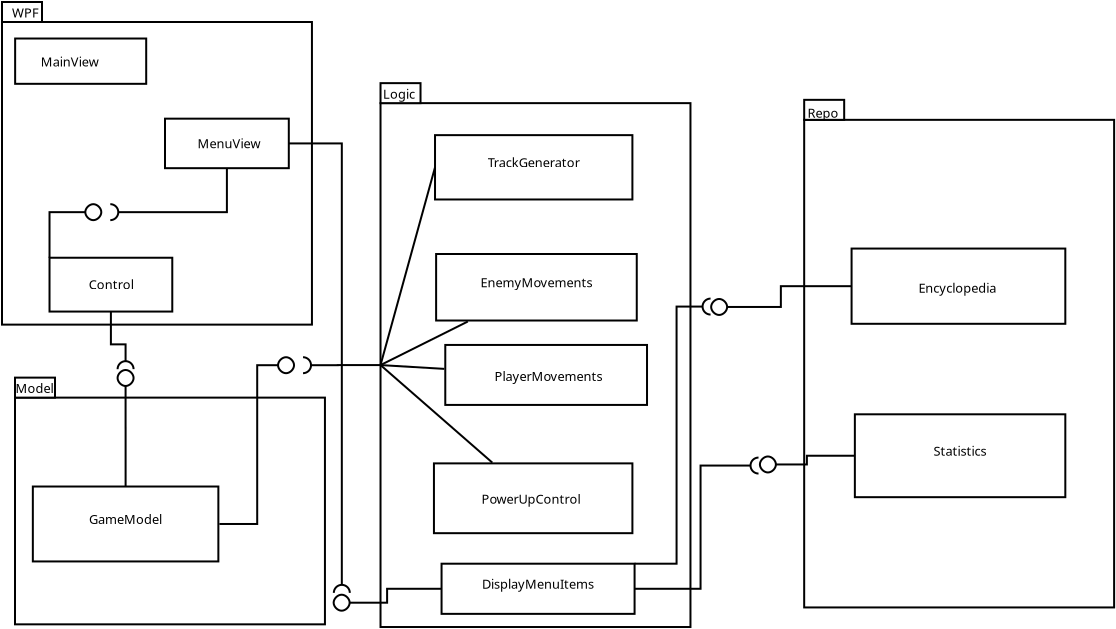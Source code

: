 <?xml version="1.0" encoding="UTF-8"?>
<dia:diagram xmlns:dia="http://www.lysator.liu.se/~alla/dia/">
  <dia:layer name="Background" visible="true" active="true">
    <dia:object type="Standard - Text" version="1" id="O0">
      <dia:attribute name="obj_pos">
        <dia:point val="19.809,3.086"/>
      </dia:attribute>
      <dia:attribute name="obj_bb">
        <dia:rectangle val="19.809,2.491;19.809,3.236"/>
      </dia:attribute>
      <dia:attribute name="text">
        <dia:composite type="text">
          <dia:attribute name="string">
            <dia:string>##</dia:string>
          </dia:attribute>
          <dia:attribute name="font">
            <dia:font family="sans" style="0" name="Helvetica"/>
          </dia:attribute>
          <dia:attribute name="height">
            <dia:real val="0.8"/>
          </dia:attribute>
          <dia:attribute name="pos">
            <dia:point val="19.809,3.086"/>
          </dia:attribute>
          <dia:attribute name="color">
            <dia:color val="#000000"/>
          </dia:attribute>
          <dia:attribute name="alignment">
            <dia:enum val="0"/>
          </dia:attribute>
        </dia:composite>
      </dia:attribute>
      <dia:attribute name="valign">
        <dia:enum val="3"/>
      </dia:attribute>
    </dia:object>
    <dia:object type="UML - LargePackage" version="0" id="O1">
      <dia:attribute name="obj_pos">
        <dia:point val="14.45,0.281"/>
      </dia:attribute>
      <dia:attribute name="obj_bb">
        <dia:rectangle val="14.4,-0.769;29.997,15.462"/>
      </dia:attribute>
      <dia:attribute name="meta">
        <dia:composite type="dict"/>
      </dia:attribute>
      <dia:attribute name="elem_corner">
        <dia:point val="14.45,0.281"/>
      </dia:attribute>
      <dia:attribute name="elem_width">
        <dia:real val="15.497"/>
      </dia:attribute>
      <dia:attribute name="elem_height">
        <dia:real val="15.131"/>
      </dia:attribute>
      <dia:attribute name="line_width">
        <dia:real val="0.1"/>
      </dia:attribute>
      <dia:attribute name="line_colour">
        <dia:color val="#000000"/>
      </dia:attribute>
      <dia:attribute name="fill_colour">
        <dia:color val="#ffffff"/>
      </dia:attribute>
      <dia:attribute name="text_colour">
        <dia:color val="#000000"/>
      </dia:attribute>
      <dia:attribute name="stereotype">
        <dia:string>##</dia:string>
      </dia:attribute>
      <dia:attribute name="name">
        <dia:string>##</dia:string>
      </dia:attribute>
    </dia:object>
    <dia:object type="UML - LargePackage" version="0" id="O2">
      <dia:attribute name="obj_pos">
        <dia:point val="54.559,5.173"/>
      </dia:attribute>
      <dia:attribute name="obj_bb">
        <dia:rectangle val="54.508,4.123;70.106,29.603"/>
      </dia:attribute>
      <dia:attribute name="meta">
        <dia:composite type="dict"/>
      </dia:attribute>
      <dia:attribute name="elem_corner">
        <dia:point val="54.559,5.173"/>
      </dia:attribute>
      <dia:attribute name="elem_width">
        <dia:real val="15.497"/>
      </dia:attribute>
      <dia:attribute name="elem_height">
        <dia:real val="24.38"/>
      </dia:attribute>
      <dia:attribute name="line_width">
        <dia:real val="0.1"/>
      </dia:attribute>
      <dia:attribute name="line_colour">
        <dia:color val="#000000"/>
      </dia:attribute>
      <dia:attribute name="fill_colour">
        <dia:color val="#ffffff"/>
      </dia:attribute>
      <dia:attribute name="text_colour">
        <dia:color val="#000000"/>
      </dia:attribute>
      <dia:attribute name="stereotype">
        <dia:string>##</dia:string>
      </dia:attribute>
      <dia:attribute name="name">
        <dia:string>##</dia:string>
      </dia:attribute>
    </dia:object>
    <dia:object type="UML - LargePackage" version="0" id="O3">
      <dia:attribute name="obj_pos">
        <dia:point val="33.376,4.338"/>
      </dia:attribute>
      <dia:attribute name="obj_bb">
        <dia:rectangle val="33.326,3.288;48.923,30.581"/>
      </dia:attribute>
      <dia:attribute name="meta">
        <dia:composite type="dict"/>
      </dia:attribute>
      <dia:attribute name="elem_corner">
        <dia:point val="33.376,4.338"/>
      </dia:attribute>
      <dia:attribute name="elem_width">
        <dia:real val="15.497"/>
      </dia:attribute>
      <dia:attribute name="elem_height">
        <dia:real val="26.194"/>
      </dia:attribute>
      <dia:attribute name="line_width">
        <dia:real val="0.1"/>
      </dia:attribute>
      <dia:attribute name="line_colour">
        <dia:color val="#000000"/>
      </dia:attribute>
      <dia:attribute name="fill_colour">
        <dia:color val="#ffffff"/>
      </dia:attribute>
      <dia:attribute name="text_colour">
        <dia:color val="#000000"/>
      </dia:attribute>
      <dia:attribute name="stereotype">
        <dia:string>##</dia:string>
      </dia:attribute>
      <dia:attribute name="name">
        <dia:string>##</dia:string>
      </dia:attribute>
    </dia:object>
    <dia:object type="UML - LargePackage" version="0" id="O4">
      <dia:attribute name="obj_pos">
        <dia:point val="15.1,19.062"/>
      </dia:attribute>
      <dia:attribute name="obj_bb">
        <dia:rectangle val="15.05,18.012;30.647,30.448"/>
      </dia:attribute>
      <dia:attribute name="meta">
        <dia:composite type="dict"/>
      </dia:attribute>
      <dia:attribute name="elem_corner">
        <dia:point val="15.1,19.062"/>
      </dia:attribute>
      <dia:attribute name="elem_width">
        <dia:real val="15.497"/>
      </dia:attribute>
      <dia:attribute name="elem_height">
        <dia:real val="11.336"/>
      </dia:attribute>
      <dia:attribute name="line_width">
        <dia:real val="0.1"/>
      </dia:attribute>
      <dia:attribute name="line_colour">
        <dia:color val="#000000"/>
      </dia:attribute>
      <dia:attribute name="fill_colour">
        <dia:color val="#ffffff"/>
      </dia:attribute>
      <dia:attribute name="text_colour">
        <dia:color val="#000000"/>
      </dia:attribute>
      <dia:attribute name="stereotype">
        <dia:string>##</dia:string>
      </dia:attribute>
      <dia:attribute name="name">
        <dia:string>##</dia:string>
      </dia:attribute>
    </dia:object>
    <dia:object type="Standard - Text" version="1" id="O5">
      <dia:attribute name="obj_pos">
        <dia:point val="14.955,0.051"/>
      </dia:attribute>
      <dia:attribute name="obj_bb">
        <dia:rectangle val="14.955,-0.544;16.34,0.201"/>
      </dia:attribute>
      <dia:attribute name="text">
        <dia:composite type="text">
          <dia:attribute name="string">
            <dia:string>#WPF#</dia:string>
          </dia:attribute>
          <dia:attribute name="font">
            <dia:font family="sans" style="0" name="Helvetica"/>
          </dia:attribute>
          <dia:attribute name="height">
            <dia:real val="0.8"/>
          </dia:attribute>
          <dia:attribute name="pos">
            <dia:point val="14.955,0.051"/>
          </dia:attribute>
          <dia:attribute name="color">
            <dia:color val="#000000"/>
          </dia:attribute>
          <dia:attribute name="alignment">
            <dia:enum val="0"/>
          </dia:attribute>
        </dia:composite>
      </dia:attribute>
      <dia:attribute name="valign">
        <dia:enum val="3"/>
      </dia:attribute>
    </dia:object>
    <dia:object type="Standard - Text" version="1" id="O6">
      <dia:attribute name="obj_pos">
        <dia:point val="33.505,4.123"/>
      </dia:attribute>
      <dia:attribute name="obj_bb">
        <dia:rectangle val="33.505,3.528;35.192,4.273"/>
      </dia:attribute>
      <dia:attribute name="text">
        <dia:composite type="text">
          <dia:attribute name="string">
            <dia:string>#Logic#</dia:string>
          </dia:attribute>
          <dia:attribute name="font">
            <dia:font family="sans" style="0" name="Helvetica"/>
          </dia:attribute>
          <dia:attribute name="height">
            <dia:real val="0.8"/>
          </dia:attribute>
          <dia:attribute name="pos">
            <dia:point val="33.505,4.123"/>
          </dia:attribute>
          <dia:attribute name="color">
            <dia:color val="#000000"/>
          </dia:attribute>
          <dia:attribute name="alignment">
            <dia:enum val="0"/>
          </dia:attribute>
        </dia:composite>
      </dia:attribute>
      <dia:attribute name="valign">
        <dia:enum val="3"/>
      </dia:attribute>
    </dia:object>
    <dia:object type="Standard - Text" version="1" id="O7">
      <dia:attribute name="obj_pos">
        <dia:point val="62.307,17.363"/>
      </dia:attribute>
      <dia:attribute name="obj_bb">
        <dia:rectangle val="62.307,16.768;62.307,17.513"/>
      </dia:attribute>
      <dia:attribute name="text">
        <dia:composite type="text">
          <dia:attribute name="string">
            <dia:string>##</dia:string>
          </dia:attribute>
          <dia:attribute name="font">
            <dia:font family="sans" style="0" name="Helvetica"/>
          </dia:attribute>
          <dia:attribute name="height">
            <dia:real val="0.8"/>
          </dia:attribute>
          <dia:attribute name="pos">
            <dia:point val="62.307,17.363"/>
          </dia:attribute>
          <dia:attribute name="color">
            <dia:color val="#000000"/>
          </dia:attribute>
          <dia:attribute name="alignment">
            <dia:enum val="0"/>
          </dia:attribute>
        </dia:composite>
      </dia:attribute>
      <dia:attribute name="valign">
        <dia:enum val="3"/>
      </dia:attribute>
      <dia:connections>
        <dia:connection handle="0" to="O2" connection="8"/>
      </dia:connections>
      <dia:childnode parent="O2"/>
    </dia:object>
    <dia:object type="Standard - Text" version="1" id="O8">
      <dia:attribute name="obj_pos">
        <dia:point val="54.719,5.068"/>
      </dia:attribute>
      <dia:attribute name="obj_bb">
        <dia:rectangle val="54.719,4.473;56.359,5.218"/>
      </dia:attribute>
      <dia:attribute name="text">
        <dia:composite type="text">
          <dia:attribute name="string">
            <dia:string>#Repo#</dia:string>
          </dia:attribute>
          <dia:attribute name="font">
            <dia:font family="sans" style="0" name="Helvetica"/>
          </dia:attribute>
          <dia:attribute name="height">
            <dia:real val="0.8"/>
          </dia:attribute>
          <dia:attribute name="pos">
            <dia:point val="54.719,5.068"/>
          </dia:attribute>
          <dia:attribute name="color">
            <dia:color val="#000000"/>
          </dia:attribute>
          <dia:attribute name="alignment">
            <dia:enum val="0"/>
          </dia:attribute>
        </dia:composite>
      </dia:attribute>
      <dia:attribute name="valign">
        <dia:enum val="3"/>
      </dia:attribute>
    </dia:object>
    <dia:object type="Standard - Text" version="1" id="O9">
      <dia:attribute name="obj_pos">
        <dia:point val="15.123,18.833"/>
      </dia:attribute>
      <dia:attribute name="obj_bb">
        <dia:rectangle val="15.123,18.238;17.048,18.983"/>
      </dia:attribute>
      <dia:attribute name="text">
        <dia:composite type="text">
          <dia:attribute name="string">
            <dia:string>#Model#</dia:string>
          </dia:attribute>
          <dia:attribute name="font">
            <dia:font family="sans" style="0" name="Helvetica"/>
          </dia:attribute>
          <dia:attribute name="height">
            <dia:real val="0.8"/>
          </dia:attribute>
          <dia:attribute name="pos">
            <dia:point val="15.123,18.833"/>
          </dia:attribute>
          <dia:attribute name="color">
            <dia:color val="#000000"/>
          </dia:attribute>
          <dia:attribute name="alignment">
            <dia:enum val="0"/>
          </dia:attribute>
        </dia:composite>
      </dia:attribute>
      <dia:attribute name="valign">
        <dia:enum val="3"/>
      </dia:attribute>
    </dia:object>
    <dia:object type="Standard - Box" version="0" id="O10">
      <dia:attribute name="obj_pos">
        <dia:point val="16.826,12.068"/>
      </dia:attribute>
      <dia:attribute name="obj_bb">
        <dia:rectangle val="16.776,12.018;23.015,14.809"/>
      </dia:attribute>
      <dia:attribute name="elem_corner">
        <dia:point val="16.826,12.068"/>
      </dia:attribute>
      <dia:attribute name="elem_width">
        <dia:real val="6.138"/>
      </dia:attribute>
      <dia:attribute name="elem_height">
        <dia:real val="2.691"/>
      </dia:attribute>
      <dia:attribute name="show_background">
        <dia:boolean val="true"/>
      </dia:attribute>
      <dia:childnode parent="O1"/>
    </dia:object>
    <dia:object type="Standard - Text" version="1" id="O11">
      <dia:attribute name="obj_pos">
        <dia:point val="19.906,13.643"/>
      </dia:attribute>
      <dia:attribute name="obj_bb">
        <dia:rectangle val="18.742,13.048;21.07,13.793"/>
      </dia:attribute>
      <dia:attribute name="text">
        <dia:composite type="text">
          <dia:attribute name="string">
            <dia:string>#Control#</dia:string>
          </dia:attribute>
          <dia:attribute name="font">
            <dia:font family="sans" style="0" name="Helvetica"/>
          </dia:attribute>
          <dia:attribute name="height">
            <dia:real val="0.8"/>
          </dia:attribute>
          <dia:attribute name="pos">
            <dia:point val="19.906,13.643"/>
          </dia:attribute>
          <dia:attribute name="color">
            <dia:color val="#000000"/>
          </dia:attribute>
          <dia:attribute name="alignment">
            <dia:enum val="1"/>
          </dia:attribute>
        </dia:composite>
      </dia:attribute>
      <dia:attribute name="valign">
        <dia:enum val="3"/>
      </dia:attribute>
      <dia:childnode parent="O1"/>
    </dia:object>
    <dia:object type="Standard - Box" version="0" id="O12">
      <dia:attribute name="obj_pos">
        <dia:point val="15.992,23.507"/>
      </dia:attribute>
      <dia:attribute name="obj_bb">
        <dia:rectangle val="15.942,23.457;25.318,27.303"/>
      </dia:attribute>
      <dia:attribute name="elem_corner">
        <dia:point val="15.992,23.507"/>
      </dia:attribute>
      <dia:attribute name="elem_width">
        <dia:real val="9.276"/>
      </dia:attribute>
      <dia:attribute name="elem_height">
        <dia:real val="3.746"/>
      </dia:attribute>
      <dia:attribute name="show_background">
        <dia:boolean val="true"/>
      </dia:attribute>
      <dia:childnode parent="O4"/>
    </dia:object>
    <dia:object type="Standard - Text" version="1" id="O13">
      <dia:attribute name="obj_pos">
        <dia:point val="20.63,25.38"/>
      </dia:attribute>
      <dia:attribute name="obj_bb">
        <dia:rectangle val="18.715,24.785;22.545,25.53"/>
      </dia:attribute>
      <dia:attribute name="text">
        <dia:composite type="text">
          <dia:attribute name="string">
            <dia:string>#GameModel#</dia:string>
          </dia:attribute>
          <dia:attribute name="font">
            <dia:font family="sans" style="0" name="Helvetica"/>
          </dia:attribute>
          <dia:attribute name="height">
            <dia:real val="0.8"/>
          </dia:attribute>
          <dia:attribute name="pos">
            <dia:point val="20.63,25.38"/>
          </dia:attribute>
          <dia:attribute name="color">
            <dia:color val="#000000"/>
          </dia:attribute>
          <dia:attribute name="alignment">
            <dia:enum val="1"/>
          </dia:attribute>
        </dia:composite>
      </dia:attribute>
      <dia:attribute name="valign">
        <dia:enum val="3"/>
      </dia:attribute>
      <dia:connections>
        <dia:connection handle="0" to="O12" connection="8"/>
      </dia:connections>
      <dia:childnode parent="O4"/>
    </dia:object>
    <dia:object type="UML - Component Feature" version="1" id="O14">
      <dia:attribute name="obj_pos">
        <dia:point val="19.896,14.759"/>
      </dia:attribute>
      <dia:attribute name="obj_bb">
        <dia:rectangle val="18.996,6.984;21.529,18.939"/>
      </dia:attribute>
      <dia:attribute name="meta">
        <dia:composite type="dict"/>
      </dia:attribute>
      <dia:attribute name="orth_points">
        <dia:point val="19.896,14.759"/>
        <dia:point val="19.896,16.399"/>
        <dia:point val="20.629,16.399"/>
        <dia:point val="20.629,18.039"/>
      </dia:attribute>
      <dia:attribute name="orth_orient">
        <dia:enum val="1"/>
        <dia:enum val="0"/>
        <dia:enum val="1"/>
      </dia:attribute>
      <dia:attribute name="orth_autoroute">
        <dia:boolean val="true"/>
      </dia:attribute>
      <dia:attribute name="line_colour">
        <dia:color val="#000000"/>
      </dia:attribute>
      <dia:attribute name="role">
        <dia:enum val="1"/>
      </dia:attribute>
      <dia:attribute name="text">
        <dia:composite type="text">
          <dia:attribute name="string">
            <dia:string>##</dia:string>
          </dia:attribute>
          <dia:attribute name="font">
            <dia:font family="monospace" style="0" name="Courier"/>
          </dia:attribute>
          <dia:attribute name="height">
            <dia:real val="0.8"/>
          </dia:attribute>
          <dia:attribute name="pos">
            <dia:point val="20.602,7.579"/>
          </dia:attribute>
          <dia:attribute name="color">
            <dia:color val="#000000"/>
          </dia:attribute>
          <dia:attribute name="alignment">
            <dia:enum val="1"/>
          </dia:attribute>
        </dia:composite>
      </dia:attribute>
      <dia:attribute name="text_pos">
        <dia:point val="20.602,7.579"/>
      </dia:attribute>
      <dia:connections>
        <dia:connection handle="0" to="O10" connection="6"/>
      </dia:connections>
    </dia:object>
    <dia:object type="UML - Component Feature" version="1" id="O15">
      <dia:attribute name="obj_pos">
        <dia:point val="20.63,23.507"/>
      </dia:attribute>
      <dia:attribute name="obj_bb">
        <dia:rectangle val="19.729,16.73;22.81,24.407"/>
      </dia:attribute>
      <dia:attribute name="meta">
        <dia:composite type="dict"/>
      </dia:attribute>
      <dia:attribute name="orth_points">
        <dia:point val="20.63,23.507"/>
        <dia:point val="20.63,20.568"/>
        <dia:point val="20.629,20.568"/>
        <dia:point val="20.629,17.63"/>
      </dia:attribute>
      <dia:attribute name="orth_orient">
        <dia:enum val="1"/>
        <dia:enum val="0"/>
        <dia:enum val="1"/>
      </dia:attribute>
      <dia:attribute name="orth_autoroute">
        <dia:boolean val="true"/>
      </dia:attribute>
      <dia:attribute name="line_colour">
        <dia:color val="#000000"/>
      </dia:attribute>
      <dia:attribute name="role">
        <dia:enum val="0"/>
      </dia:attribute>
      <dia:attribute name="text">
        <dia:composite type="text">
          <dia:attribute name="string">
            <dia:string>##</dia:string>
          </dia:attribute>
          <dia:attribute name="font">
            <dia:font family="monospace" style="0" name="Courier"/>
          </dia:attribute>
          <dia:attribute name="height">
            <dia:real val="0.8"/>
          </dia:attribute>
          <dia:attribute name="pos">
            <dia:point val="22.81,23.718"/>
          </dia:attribute>
          <dia:attribute name="color">
            <dia:color val="#000000"/>
          </dia:attribute>
          <dia:attribute name="alignment">
            <dia:enum val="1"/>
          </dia:attribute>
        </dia:composite>
      </dia:attribute>
      <dia:attribute name="text_pos">
        <dia:point val="22.81,23.718"/>
      </dia:attribute>
      <dia:connections>
        <dia:connection handle="0" to="O12" connection="1"/>
      </dia:connections>
    </dia:object>
    <dia:object type="Standard - Box" version="0" id="O16">
      <dia:attribute name="obj_pos">
        <dia:point val="36.101,5.938"/>
      </dia:attribute>
      <dia:attribute name="obj_bb">
        <dia:rectangle val="36.051,5.888;46.02,9.205"/>
      </dia:attribute>
      <dia:attribute name="elem_corner">
        <dia:point val="36.101,5.938"/>
      </dia:attribute>
      <dia:attribute name="elem_width">
        <dia:real val="9.869"/>
      </dia:attribute>
      <dia:attribute name="elem_height">
        <dia:real val="3.217"/>
      </dia:attribute>
      <dia:attribute name="show_background">
        <dia:boolean val="true"/>
      </dia:attribute>
      <dia:childnode parent="O3"/>
    </dia:object>
    <dia:object type="Standard - Text" version="1" id="O17">
      <dia:attribute name="obj_pos">
        <dia:point val="41.035,7.547"/>
      </dia:attribute>
      <dia:attribute name="obj_bb">
        <dia:rectangle val="38.523,6.952;43.548,7.697"/>
      </dia:attribute>
      <dia:attribute name="text">
        <dia:composite type="text">
          <dia:attribute name="string">
            <dia:string>#TrackGenerator#</dia:string>
          </dia:attribute>
          <dia:attribute name="font">
            <dia:font family="sans" style="0" name="Helvetica"/>
          </dia:attribute>
          <dia:attribute name="height">
            <dia:real val="0.8"/>
          </dia:attribute>
          <dia:attribute name="pos">
            <dia:point val="41.035,7.547"/>
          </dia:attribute>
          <dia:attribute name="color">
            <dia:color val="#000000"/>
          </dia:attribute>
          <dia:attribute name="alignment">
            <dia:enum val="1"/>
          </dia:attribute>
        </dia:composite>
      </dia:attribute>
      <dia:attribute name="valign">
        <dia:enum val="3"/>
      </dia:attribute>
      <dia:connections>
        <dia:connection handle="0" to="O16" connection="8"/>
      </dia:connections>
      <dia:childnode parent="O3"/>
    </dia:object>
    <dia:object type="Standard - Box" version="0" id="O18">
      <dia:attribute name="obj_pos">
        <dia:point val="36.156,11.881"/>
      </dia:attribute>
      <dia:attribute name="obj_bb">
        <dia:rectangle val="36.105,11.831;46.238,15.257"/>
      </dia:attribute>
      <dia:attribute name="elem_corner">
        <dia:point val="36.156,11.881"/>
      </dia:attribute>
      <dia:attribute name="elem_width">
        <dia:real val="10.032"/>
      </dia:attribute>
      <dia:attribute name="elem_height">
        <dia:real val="3.326"/>
      </dia:attribute>
      <dia:attribute name="show_background">
        <dia:boolean val="true"/>
      </dia:attribute>
      <dia:childnode parent="O3"/>
    </dia:object>
    <dia:object type="Standard - Text" version="1" id="O19">
      <dia:attribute name="obj_pos">
        <dia:point val="40.408,13.571"/>
      </dia:attribute>
      <dia:attribute name="obj_bb">
        <dia:rectangle val="40.408,12.976;40.408,13.721"/>
      </dia:attribute>
      <dia:attribute name="text">
        <dia:composite type="text">
          <dia:attribute name="string">
            <dia:string>##</dia:string>
          </dia:attribute>
          <dia:attribute name="font">
            <dia:font family="sans" style="0" name="Helvetica"/>
          </dia:attribute>
          <dia:attribute name="height">
            <dia:real val="0.8"/>
          </dia:attribute>
          <dia:attribute name="pos">
            <dia:point val="40.408,13.571"/>
          </dia:attribute>
          <dia:attribute name="color">
            <dia:color val="#000000"/>
          </dia:attribute>
          <dia:attribute name="alignment">
            <dia:enum val="0"/>
          </dia:attribute>
        </dia:composite>
      </dia:attribute>
      <dia:attribute name="valign">
        <dia:enum val="3"/>
      </dia:attribute>
      <dia:childnode parent="O3"/>
    </dia:object>
    <dia:object type="Standard - Text" version="1" id="O20">
      <dia:attribute name="obj_pos">
        <dia:point val="41.172,13.544"/>
      </dia:attribute>
      <dia:attribute name="obj_bb">
        <dia:rectangle val="38.206,12.949;44.138,13.694"/>
      </dia:attribute>
      <dia:attribute name="text">
        <dia:composite type="text">
          <dia:attribute name="string">
            <dia:string>#EnemyMovements#</dia:string>
          </dia:attribute>
          <dia:attribute name="font">
            <dia:font family="sans" style="0" name="Helvetica"/>
          </dia:attribute>
          <dia:attribute name="height">
            <dia:real val="0.8"/>
          </dia:attribute>
          <dia:attribute name="pos">
            <dia:point val="41.172,13.544"/>
          </dia:attribute>
          <dia:attribute name="color">
            <dia:color val="#000000"/>
          </dia:attribute>
          <dia:attribute name="alignment">
            <dia:enum val="1"/>
          </dia:attribute>
        </dia:composite>
      </dia:attribute>
      <dia:attribute name="valign">
        <dia:enum val="3"/>
      </dia:attribute>
      <dia:connections>
        <dia:connection handle="0" to="O18" connection="8"/>
      </dia:connections>
      <dia:childnode parent="O3"/>
    </dia:object>
    <dia:object type="Standard - Box" version="0" id="O21">
      <dia:attribute name="obj_pos">
        <dia:point val="36.614,16.428"/>
      </dia:attribute>
      <dia:attribute name="obj_bb">
        <dia:rectangle val="36.564,16.378;46.751,19.477"/>
      </dia:attribute>
      <dia:attribute name="elem_corner">
        <dia:point val="36.614,16.428"/>
      </dia:attribute>
      <dia:attribute name="elem_width">
        <dia:real val="10.087"/>
      </dia:attribute>
      <dia:attribute name="elem_height">
        <dia:real val="2.999"/>
      </dia:attribute>
      <dia:attribute name="show_background">
        <dia:boolean val="true"/>
      </dia:attribute>
      <dia:childnode parent="O3"/>
    </dia:object>
    <dia:object type="Standard - Text" version="1" id="O22">
      <dia:attribute name="obj_pos">
        <dia:point val="41.769,18.228"/>
      </dia:attribute>
      <dia:attribute name="obj_bb">
        <dia:rectangle val="38.91,17.633;44.628,18.378"/>
      </dia:attribute>
      <dia:attribute name="text">
        <dia:composite type="text">
          <dia:attribute name="string">
            <dia:string>#PlayerMovements#</dia:string>
          </dia:attribute>
          <dia:attribute name="font">
            <dia:font family="sans" style="0" name="Helvetica"/>
          </dia:attribute>
          <dia:attribute name="height">
            <dia:real val="0.8"/>
          </dia:attribute>
          <dia:attribute name="pos">
            <dia:point val="41.769,18.228"/>
          </dia:attribute>
          <dia:attribute name="color">
            <dia:color val="#000000"/>
          </dia:attribute>
          <dia:attribute name="alignment">
            <dia:enum val="1"/>
          </dia:attribute>
        </dia:composite>
      </dia:attribute>
      <dia:attribute name="valign">
        <dia:enum val="3"/>
      </dia:attribute>
      <dia:childnode parent="O3"/>
    </dia:object>
    <dia:object type="Standard - Box" version="0" id="O23">
      <dia:attribute name="obj_pos">
        <dia:point val="36.047,22.35"/>
      </dia:attribute>
      <dia:attribute name="obj_bb">
        <dia:rectangle val="35.996,22.3;46.02,25.889"/>
      </dia:attribute>
      <dia:attribute name="elem_corner">
        <dia:point val="36.047,22.35"/>
      </dia:attribute>
      <dia:attribute name="elem_width">
        <dia:real val="9.923"/>
      </dia:attribute>
      <dia:attribute name="elem_height">
        <dia:real val="3.49"/>
      </dia:attribute>
      <dia:attribute name="show_background">
        <dia:boolean val="true"/>
      </dia:attribute>
      <dia:childnode parent="O3"/>
    </dia:object>
    <dia:object type="Standard - Text" version="1" id="O24">
      <dia:attribute name="obj_pos">
        <dia:point val="40.899,24.367"/>
      </dia:attribute>
      <dia:attribute name="obj_bb">
        <dia:rectangle val="38.319,23.772;43.479,24.517"/>
      </dia:attribute>
      <dia:attribute name="text">
        <dia:composite type="text">
          <dia:attribute name="string">
            <dia:string>#PowerUpControl#</dia:string>
          </dia:attribute>
          <dia:attribute name="font">
            <dia:font family="sans" style="0" name="Helvetica"/>
          </dia:attribute>
          <dia:attribute name="height">
            <dia:real val="0.8"/>
          </dia:attribute>
          <dia:attribute name="pos">
            <dia:point val="40.899,24.367"/>
          </dia:attribute>
          <dia:attribute name="color">
            <dia:color val="#000000"/>
          </dia:attribute>
          <dia:attribute name="alignment">
            <dia:enum val="1"/>
          </dia:attribute>
        </dia:composite>
      </dia:attribute>
      <dia:attribute name="valign">
        <dia:enum val="3"/>
      </dia:attribute>
      <dia:childnode parent="O3"/>
    </dia:object>
    <dia:object type="Standard - Box" version="0" id="O25">
      <dia:attribute name="obj_pos">
        <dia:point val="56.929,11.609"/>
      </dia:attribute>
      <dia:attribute name="obj_bb">
        <dia:rectangle val="56.879,11.559;67.666,15.421"/>
      </dia:attribute>
      <dia:attribute name="elem_corner">
        <dia:point val="56.929,11.609"/>
      </dia:attribute>
      <dia:attribute name="elem_width">
        <dia:real val="10.687"/>
      </dia:attribute>
      <dia:attribute name="elem_height">
        <dia:real val="3.762"/>
      </dia:attribute>
      <dia:attribute name="show_background">
        <dia:boolean val="true"/>
      </dia:attribute>
      <dia:childnode parent="O2"/>
    </dia:object>
    <dia:object type="Standard - Text" version="1" id="O26">
      <dia:attribute name="obj_pos">
        <dia:point val="62.218,13.817"/>
      </dia:attribute>
      <dia:attribute name="obj_bb">
        <dia:rectangle val="60.096,13.222;64.341,13.967"/>
      </dia:attribute>
      <dia:attribute name="text">
        <dia:composite type="text">
          <dia:attribute name="string">
            <dia:string>#Encyclopedia#</dia:string>
          </dia:attribute>
          <dia:attribute name="font">
            <dia:font family="sans" style="0" name="Helvetica"/>
          </dia:attribute>
          <dia:attribute name="height">
            <dia:real val="0.8"/>
          </dia:attribute>
          <dia:attribute name="pos">
            <dia:point val="62.218,13.817"/>
          </dia:attribute>
          <dia:attribute name="color">
            <dia:color val="#000000"/>
          </dia:attribute>
          <dia:attribute name="alignment">
            <dia:enum val="1"/>
          </dia:attribute>
        </dia:composite>
      </dia:attribute>
      <dia:attribute name="valign">
        <dia:enum val="3"/>
      </dia:attribute>
      <dia:childnode parent="O2"/>
    </dia:object>
    <dia:object type="Standard - Box" version="0" id="O27">
      <dia:attribute name="obj_pos">
        <dia:point val="57.093,19.896"/>
      </dia:attribute>
      <dia:attribute name="obj_bb">
        <dia:rectangle val="57.043,19.846;67.666,24.09"/>
      </dia:attribute>
      <dia:attribute name="elem_corner">
        <dia:point val="57.093,19.896"/>
      </dia:attribute>
      <dia:attribute name="elem_width">
        <dia:real val="10.523"/>
      </dia:attribute>
      <dia:attribute name="elem_height">
        <dia:real val="4.144"/>
      </dia:attribute>
      <dia:attribute name="show_background">
        <dia:boolean val="true"/>
      </dia:attribute>
      <dia:childnode parent="O2"/>
    </dia:object>
    <dia:object type="Standard - Text" version="1" id="O28">
      <dia:attribute name="obj_pos">
        <dia:point val="62.354,21.968"/>
      </dia:attribute>
      <dia:attribute name="obj_bb">
        <dia:rectangle val="60.893,21.373;63.816,22.118"/>
      </dia:attribute>
      <dia:attribute name="text">
        <dia:composite type="text">
          <dia:attribute name="string">
            <dia:string>#Statistics#</dia:string>
          </dia:attribute>
          <dia:attribute name="font">
            <dia:font family="sans" style="0" name="Helvetica"/>
          </dia:attribute>
          <dia:attribute name="height">
            <dia:real val="0.8"/>
          </dia:attribute>
          <dia:attribute name="pos">
            <dia:point val="62.354,21.968"/>
          </dia:attribute>
          <dia:attribute name="color">
            <dia:color val="#000000"/>
          </dia:attribute>
          <dia:attribute name="alignment">
            <dia:enum val="1"/>
          </dia:attribute>
        </dia:composite>
      </dia:attribute>
      <dia:attribute name="valign">
        <dia:enum val="3"/>
      </dia:attribute>
      <dia:connections>
        <dia:connection handle="0" to="O27" connection="8"/>
      </dia:connections>
      <dia:childnode parent="O2"/>
    </dia:object>
    <dia:object type="Standard - Box" version="0" id="O29">
      <dia:attribute name="obj_pos">
        <dia:point val="36.428,27.366"/>
      </dia:attribute>
      <dia:attribute name="obj_bb">
        <dia:rectangle val="36.378,27.316;46.129,29.924"/>
      </dia:attribute>
      <dia:attribute name="elem_corner">
        <dia:point val="36.428,27.366"/>
      </dia:attribute>
      <dia:attribute name="elem_width">
        <dia:real val="9.651"/>
      </dia:attribute>
      <dia:attribute name="elem_height">
        <dia:real val="2.508"/>
      </dia:attribute>
      <dia:attribute name="show_background">
        <dia:boolean val="true"/>
      </dia:attribute>
      <dia:childnode parent="O3"/>
    </dia:object>
    <dia:object type="Standard - Text" version="1" id="O30">
      <dia:attribute name="obj_pos">
        <dia:point val="41.254,28.62"/>
      </dia:attribute>
      <dia:attribute name="obj_bb">
        <dia:rectangle val="38.3,28.025;44.208,28.77"/>
      </dia:attribute>
      <dia:attribute name="text">
        <dia:composite type="text">
          <dia:attribute name="string">
            <dia:string>#DisplayMenuItems#</dia:string>
          </dia:attribute>
          <dia:attribute name="font">
            <dia:font family="sans" style="0" name="Helvetica"/>
          </dia:attribute>
          <dia:attribute name="height">
            <dia:real val="0.8"/>
          </dia:attribute>
          <dia:attribute name="pos">
            <dia:point val="41.254,28.62"/>
          </dia:attribute>
          <dia:attribute name="color">
            <dia:color val="#000000"/>
          </dia:attribute>
          <dia:attribute name="alignment">
            <dia:enum val="1"/>
          </dia:attribute>
        </dia:composite>
      </dia:attribute>
      <dia:attribute name="valign">
        <dia:enum val="3"/>
      </dia:attribute>
      <dia:connections>
        <dia:connection handle="0" to="O29" connection="8"/>
      </dia:connections>
      <dia:childnode parent="O3"/>
    </dia:object>
    <dia:object type="UML - Component Feature" version="1" id="O31">
      <dia:attribute name="obj_pos">
        <dia:point val="46.079,28.62"/>
      </dia:attribute>
      <dia:attribute name="obj_bb">
        <dia:rectangle val="45.179,21.559;53.577,29.52"/>
      </dia:attribute>
      <dia:attribute name="meta">
        <dia:composite type="dict"/>
      </dia:attribute>
      <dia:attribute name="orth_points">
        <dia:point val="46.079,28.62"/>
        <dia:point val="49.378,28.62"/>
        <dia:point val="49.378,22.459"/>
        <dia:point val="52.676,22.459"/>
      </dia:attribute>
      <dia:attribute name="orth_orient">
        <dia:enum val="0"/>
        <dia:enum val="1"/>
        <dia:enum val="0"/>
      </dia:attribute>
      <dia:attribute name="orth_autoroute">
        <dia:boolean val="true"/>
      </dia:attribute>
      <dia:attribute name="line_colour">
        <dia:color val="#000000"/>
      </dia:attribute>
      <dia:attribute name="role">
        <dia:enum val="1"/>
      </dia:attribute>
      <dia:attribute name="text">
        <dia:composite type="text">
          <dia:attribute name="string">
            <dia:string>##</dia:string>
          </dia:attribute>
          <dia:attribute name="font">
            <dia:font family="monospace" style="0" name="Courier"/>
          </dia:attribute>
          <dia:attribute name="height">
            <dia:real val="0.8"/>
          </dia:attribute>
          <dia:attribute name="pos">
            <dia:point val="46.134,27.62"/>
          </dia:attribute>
          <dia:attribute name="color">
            <dia:color val="#000000"/>
          </dia:attribute>
          <dia:attribute name="alignment">
            <dia:enum val="1"/>
          </dia:attribute>
        </dia:composite>
      </dia:attribute>
      <dia:attribute name="text_pos">
        <dia:point val="46.134,27.62"/>
      </dia:attribute>
      <dia:connections>
        <dia:connection handle="0" to="O29" connection="4"/>
      </dia:connections>
    </dia:object>
    <dia:object type="UML - Component Feature" version="1" id="O32">
      <dia:attribute name="obj_pos">
        <dia:point val="57.093,21.968"/>
      </dia:attribute>
      <dia:attribute name="obj_bb">
        <dia:rectangle val="51.395,20.482;57.993,23.304"/>
      </dia:attribute>
      <dia:attribute name="meta">
        <dia:composite type="dict"/>
      </dia:attribute>
      <dia:attribute name="orth_points">
        <dia:point val="57.093,21.968"/>
        <dia:point val="54.694,21.968"/>
        <dia:point val="54.694,22.404"/>
        <dia:point val="52.295,22.404"/>
      </dia:attribute>
      <dia:attribute name="orth_orient">
        <dia:enum val="0"/>
        <dia:enum val="1"/>
        <dia:enum val="0"/>
      </dia:attribute>
      <dia:attribute name="orth_autoroute">
        <dia:boolean val="true"/>
      </dia:attribute>
      <dia:attribute name="line_colour">
        <dia:color val="#000000"/>
      </dia:attribute>
      <dia:attribute name="role">
        <dia:enum val="0"/>
      </dia:attribute>
      <dia:attribute name="text">
        <dia:composite type="text">
          <dia:attribute name="string">
            <dia:string>##</dia:string>
          </dia:attribute>
          <dia:attribute name="font">
            <dia:font family="monospace" style="0" name="Courier"/>
          </dia:attribute>
          <dia:attribute name="height">
            <dia:real val="0.8"/>
          </dia:attribute>
          <dia:attribute name="pos">
            <dia:point val="57.148,21.077"/>
          </dia:attribute>
          <dia:attribute name="color">
            <dia:color val="#000000"/>
          </dia:attribute>
          <dia:attribute name="alignment">
            <dia:enum val="1"/>
          </dia:attribute>
        </dia:composite>
      </dia:attribute>
      <dia:attribute name="text_pos">
        <dia:point val="57.148,21.077"/>
      </dia:attribute>
      <dia:connections>
        <dia:connection handle="0" to="O27" connection="3"/>
      </dia:connections>
    </dia:object>
    <dia:object type="UML - Component Feature" version="1" id="O33">
      <dia:attribute name="obj_pos">
        <dia:point val="46.079,27.366"/>
      </dia:attribute>
      <dia:attribute name="obj_bb">
        <dia:rectangle val="45.179,13.61;51.178,28.266"/>
      </dia:attribute>
      <dia:attribute name="meta">
        <dia:composite type="dict"/>
      </dia:attribute>
      <dia:attribute name="orth_points">
        <dia:point val="46.079,27.366"/>
        <dia:point val="48.179,27.366"/>
        <dia:point val="48.179,14.51"/>
        <dia:point val="50.278,14.51"/>
      </dia:attribute>
      <dia:attribute name="orth_orient">
        <dia:enum val="0"/>
        <dia:enum val="1"/>
        <dia:enum val="0"/>
      </dia:attribute>
      <dia:attribute name="orth_autoroute">
        <dia:boolean val="true"/>
      </dia:attribute>
      <dia:attribute name="line_colour">
        <dia:color val="#000000"/>
      </dia:attribute>
      <dia:attribute name="role">
        <dia:enum val="1"/>
      </dia:attribute>
      <dia:attribute name="text">
        <dia:composite type="text">
          <dia:attribute name="string">
            <dia:string>##</dia:string>
          </dia:attribute>
          <dia:attribute name="font">
            <dia:font family="monospace" style="0" name="Courier"/>
          </dia:attribute>
          <dia:attribute name="height">
            <dia:real val="0.8"/>
          </dia:attribute>
          <dia:attribute name="pos">
            <dia:point val="46.146,26.353"/>
          </dia:attribute>
          <dia:attribute name="color">
            <dia:color val="#000000"/>
          </dia:attribute>
          <dia:attribute name="alignment">
            <dia:enum val="1"/>
          </dia:attribute>
        </dia:composite>
      </dia:attribute>
      <dia:attribute name="text_pos">
        <dia:point val="46.146,26.353"/>
      </dia:attribute>
      <dia:connections>
        <dia:connection handle="0" to="O29" connection="2"/>
      </dia:connections>
    </dia:object>
    <dia:object type="UML - Component Feature" version="1" id="O34">
      <dia:attribute name="obj_pos">
        <dia:point val="56.929,13.49"/>
      </dia:attribute>
      <dia:attribute name="obj_bb">
        <dia:rectangle val="48.957,11.874;57.829,15.429"/>
      </dia:attribute>
      <dia:attribute name="meta">
        <dia:composite type="dict"/>
      </dia:attribute>
      <dia:attribute name="orth_points">
        <dia:point val="56.929,13.49"/>
        <dia:point val="53.393,13.49"/>
        <dia:point val="53.393,14.529"/>
        <dia:point val="49.857,14.529"/>
      </dia:attribute>
      <dia:attribute name="orth_orient">
        <dia:enum val="0"/>
        <dia:enum val="1"/>
        <dia:enum val="0"/>
      </dia:attribute>
      <dia:attribute name="orth_autoroute">
        <dia:boolean val="true"/>
      </dia:attribute>
      <dia:attribute name="line_colour">
        <dia:color val="#000000"/>
      </dia:attribute>
      <dia:attribute name="role">
        <dia:enum val="0"/>
      </dia:attribute>
      <dia:attribute name="text">
        <dia:composite type="text">
          <dia:attribute name="string">
            <dia:string>##</dia:string>
          </dia:attribute>
          <dia:attribute name="font">
            <dia:font family="monospace" style="0" name="Courier"/>
          </dia:attribute>
          <dia:attribute name="height">
            <dia:real val="0.8"/>
          </dia:attribute>
          <dia:attribute name="pos">
            <dia:point val="56.928,12.469"/>
          </dia:attribute>
          <dia:attribute name="color">
            <dia:color val="#000000"/>
          </dia:attribute>
          <dia:attribute name="alignment">
            <dia:enum val="1"/>
          </dia:attribute>
        </dia:composite>
      </dia:attribute>
      <dia:attribute name="text_pos">
        <dia:point val="56.928,12.469"/>
      </dia:attribute>
      <dia:connections>
        <dia:connection handle="0" to="O25" connection="3"/>
      </dia:connections>
    </dia:object>
    <dia:object type="UML - Component Feature" version="1" id="O35">
      <dia:attribute name="obj_pos">
        <dia:point val="25.318,25.38"/>
      </dia:attribute>
      <dia:attribute name="obj_bb">
        <dia:rectangle val="23.096,16.541;30.002,26.28"/>
      </dia:attribute>
      <dia:attribute name="meta">
        <dia:composite type="dict"/>
      </dia:attribute>
      <dia:attribute name="orth_points">
        <dia:point val="25.318,25.38"/>
        <dia:point val="27.21,25.38"/>
        <dia:point val="27.21,17.441"/>
        <dia:point val="29.102,17.441"/>
      </dia:attribute>
      <dia:attribute name="orth_orient">
        <dia:enum val="0"/>
        <dia:enum val="1"/>
        <dia:enum val="0"/>
      </dia:attribute>
      <dia:attribute name="orth_autoroute">
        <dia:boolean val="true"/>
      </dia:attribute>
      <dia:attribute name="line_colour">
        <dia:color val="#000000"/>
      </dia:attribute>
      <dia:attribute name="role">
        <dia:enum val="0"/>
      </dia:attribute>
      <dia:attribute name="text">
        <dia:composite type="text">
          <dia:attribute name="string">
            <dia:string>##</dia:string>
          </dia:attribute>
          <dia:attribute name="font">
            <dia:font family="monospace" style="0" name="Courier"/>
          </dia:attribute>
          <dia:attribute name="height">
            <dia:real val="0.8"/>
          </dia:attribute>
          <dia:attribute name="pos">
            <dia:point val="23.096,24.74"/>
          </dia:attribute>
          <dia:attribute name="color">
            <dia:color val="#000000"/>
          </dia:attribute>
          <dia:attribute name="alignment">
            <dia:enum val="1"/>
          </dia:attribute>
        </dia:composite>
      </dia:attribute>
      <dia:attribute name="text_pos">
        <dia:point val="23.096,24.74"/>
      </dia:attribute>
      <dia:connections>
        <dia:connection handle="0" to="O12" connection="8"/>
      </dia:connections>
    </dia:object>
    <dia:object type="UML - Component Feature" version="1" id="O36">
      <dia:attribute name="obj_pos">
        <dia:point val="33.376,17.435"/>
      </dia:attribute>
      <dia:attribute name="obj_bb">
        <dia:rectangle val="28.202,15.892;34.276,18.341"/>
      </dia:attribute>
      <dia:attribute name="meta">
        <dia:composite type="dict"/>
      </dia:attribute>
      <dia:attribute name="orth_points">
        <dia:point val="33.376,17.435"/>
        <dia:point val="31.239,17.435"/>
        <dia:point val="31.239,17.441"/>
        <dia:point val="29.102,17.441"/>
      </dia:attribute>
      <dia:attribute name="orth_orient">
        <dia:enum val="0"/>
        <dia:enum val="1"/>
        <dia:enum val="0"/>
      </dia:attribute>
      <dia:attribute name="orth_autoroute">
        <dia:boolean val="true"/>
      </dia:attribute>
      <dia:attribute name="line_colour">
        <dia:color val="#000000"/>
      </dia:attribute>
      <dia:attribute name="role">
        <dia:enum val="1"/>
      </dia:attribute>
      <dia:attribute name="text">
        <dia:composite type="text">
          <dia:attribute name="string">
            <dia:string>##</dia:string>
          </dia:attribute>
          <dia:attribute name="font">
            <dia:font family="monospace" style="0" name="Courier"/>
          </dia:attribute>
          <dia:attribute name="height">
            <dia:real val="0.8"/>
          </dia:attribute>
          <dia:attribute name="pos">
            <dia:point val="33.32,16.487"/>
          </dia:attribute>
          <dia:attribute name="color">
            <dia:color val="#000000"/>
          </dia:attribute>
          <dia:attribute name="alignment">
            <dia:enum val="1"/>
          </dia:attribute>
        </dia:composite>
      </dia:attribute>
      <dia:attribute name="text_pos">
        <dia:point val="33.32,16.487"/>
      </dia:attribute>
      <dia:connections>
        <dia:connection handle="0" to="O3" connection="3"/>
        <dia:connection handle="1" to="O35" connection="0"/>
      </dia:connections>
    </dia:object>
    <dia:object type="Standard - Line" version="0" id="O37">
      <dia:attribute name="obj_pos">
        <dia:point val="33.376,17.435"/>
      </dia:attribute>
      <dia:attribute name="obj_bb">
        <dia:rectangle val="33.314,7.485;36.162,17.496"/>
      </dia:attribute>
      <dia:attribute name="conn_endpoints">
        <dia:point val="33.376,17.435"/>
        <dia:point val="36.101,7.547"/>
      </dia:attribute>
      <dia:attribute name="numcp">
        <dia:int val="1"/>
      </dia:attribute>
      <dia:connections>
        <dia:connection handle="0" to="O3" connection="3"/>
        <dia:connection handle="1" to="O16" connection="3"/>
      </dia:connections>
    </dia:object>
    <dia:object type="Standard - Line" version="0" id="O38">
      <dia:attribute name="obj_pos">
        <dia:point val="33.376,17.435"/>
      </dia:attribute>
      <dia:attribute name="obj_bb">
        <dia:rectangle val="33.305,17.364;39.036,22.383"/>
      </dia:attribute>
      <dia:attribute name="conn_endpoints">
        <dia:point val="33.376,17.435"/>
        <dia:point val="38.966,22.312"/>
      </dia:attribute>
      <dia:attribute name="numcp">
        <dia:int val="1"/>
      </dia:attribute>
      <dia:connections>
        <dia:connection handle="0" to="O3" connection="3"/>
        <dia:connection handle="1" to="O23" connection="8"/>
      </dia:connections>
    </dia:object>
    <dia:object type="Standard - Line" version="0" id="O39">
      <dia:attribute name="obj_pos">
        <dia:point val="33.376,17.435"/>
      </dia:attribute>
      <dia:attribute name="obj_bb">
        <dia:rectangle val="33.309,15.189;37.809,17.502"/>
      </dia:attribute>
      <dia:attribute name="conn_endpoints">
        <dia:point val="33.376,17.435"/>
        <dia:point val="37.742,15.256"/>
      </dia:attribute>
      <dia:attribute name="numcp">
        <dia:int val="1"/>
      </dia:attribute>
      <dia:connections>
        <dia:connection handle="0" to="O3" connection="3"/>
        <dia:connection handle="1" to="O18" connection="8"/>
      </dia:connections>
    </dia:object>
    <dia:object type="Standard - Line" version="0" id="O40">
      <dia:attribute name="obj_pos">
        <dia:point val="33.376,17.435"/>
      </dia:attribute>
      <dia:attribute name="obj_bb">
        <dia:rectangle val="33.323,17.382;36.617,17.677"/>
      </dia:attribute>
      <dia:attribute name="conn_endpoints">
        <dia:point val="33.376,17.435"/>
        <dia:point val="36.564,17.624"/>
      </dia:attribute>
      <dia:attribute name="numcp">
        <dia:int val="1"/>
      </dia:attribute>
      <dia:connections>
        <dia:connection handle="0" to="O3" connection="3"/>
        <dia:connection handle="1" to="O21" connection="8"/>
      </dia:connections>
    </dia:object>
    <dia:object type="Standard - Text" version="1" id="O41">
      <dia:attribute name="obj_pos">
        <dia:point val="26.122,10.747"/>
      </dia:attribute>
      <dia:attribute name="obj_bb">
        <dia:rectangle val="26.104,10.133;26.122,10.934"/>
      </dia:attribute>
      <dia:attribute name="text">
        <dia:composite type="text">
          <dia:attribute name="string">
            <dia:string>##</dia:string>
          </dia:attribute>
          <dia:attribute name="font">
            <dia:font family="sans" style="0" name="Helvetica"/>
          </dia:attribute>
          <dia:attribute name="height">
            <dia:real val="0.8"/>
          </dia:attribute>
          <dia:attribute name="pos">
            <dia:point val="26.122,10.747"/>
          </dia:attribute>
          <dia:attribute name="color">
            <dia:color val="#000000"/>
          </dia:attribute>
          <dia:attribute name="alignment">
            <dia:enum val="1"/>
          </dia:attribute>
        </dia:composite>
      </dia:attribute>
      <dia:attribute name="valign">
        <dia:enum val="3"/>
      </dia:attribute>
    </dia:object>
    <dia:object type="Standard - Box" version="0" id="O42">
      <dia:attribute name="obj_pos">
        <dia:point val="22.6,5.114"/>
      </dia:attribute>
      <dia:attribute name="obj_bb">
        <dia:rectangle val="22.55,5.064;28.84,7.639"/>
      </dia:attribute>
      <dia:attribute name="elem_corner">
        <dia:point val="22.6,5.114"/>
      </dia:attribute>
      <dia:attribute name="elem_width">
        <dia:real val="6.19"/>
      </dia:attribute>
      <dia:attribute name="elem_height">
        <dia:real val="2.476"/>
      </dia:attribute>
      <dia:attribute name="show_background">
        <dia:boolean val="true"/>
      </dia:attribute>
      <dia:childnode parent="O1"/>
    </dia:object>
    <dia:object type="Standard - Text" version="1" id="O43">
      <dia:attribute name="obj_pos">
        <dia:point val="25.795,6.588"/>
      </dia:attribute>
      <dia:attribute name="obj_bb">
        <dia:rectangle val="24.15,5.993;27.44,6.738"/>
      </dia:attribute>
      <dia:attribute name="text">
        <dia:composite type="text">
          <dia:attribute name="string">
            <dia:string>#MenuView#</dia:string>
          </dia:attribute>
          <dia:attribute name="font">
            <dia:font family="sans" style="0" name="Helvetica"/>
          </dia:attribute>
          <dia:attribute name="height">
            <dia:real val="0.8"/>
          </dia:attribute>
          <dia:attribute name="pos">
            <dia:point val="25.795,6.588"/>
          </dia:attribute>
          <dia:attribute name="color">
            <dia:color val="#000000"/>
          </dia:attribute>
          <dia:attribute name="alignment">
            <dia:enum val="1"/>
          </dia:attribute>
        </dia:composite>
      </dia:attribute>
      <dia:attribute name="valign">
        <dia:enum val="3"/>
      </dia:attribute>
      <dia:childnode parent="O1"/>
    </dia:object>
    <dia:object type="UML - Component Feature" version="1" id="O44">
      <dia:attribute name="obj_pos">
        <dia:point val="28.79,6.351"/>
      </dia:attribute>
      <dia:attribute name="obj_bb">
        <dia:rectangle val="24.884,5.451;32.341,30.124"/>
      </dia:attribute>
      <dia:attribute name="meta">
        <dia:composite type="dict"/>
      </dia:attribute>
      <dia:attribute name="orth_points">
        <dia:point val="28.79,6.351"/>
        <dia:point val="31.441,6.351"/>
        <dia:point val="31.441,29.224"/>
      </dia:attribute>
      <dia:attribute name="orth_orient">
        <dia:enum val="0"/>
        <dia:enum val="1"/>
      </dia:attribute>
      <dia:attribute name="orth_autoroute">
        <dia:boolean val="true"/>
      </dia:attribute>
      <dia:attribute name="line_colour">
        <dia:color val="#000000"/>
      </dia:attribute>
      <dia:attribute name="role">
        <dia:enum val="1"/>
      </dia:attribute>
      <dia:attribute name="text">
        <dia:composite type="text">
          <dia:attribute name="string">
            <dia:string>##</dia:string>
          </dia:attribute>
          <dia:attribute name="font">
            <dia:font family="monospace" style="0" name="Courier"/>
          </dia:attribute>
          <dia:attribute name="height">
            <dia:real val="0.8"/>
          </dia:attribute>
          <dia:attribute name="pos">
            <dia:point val="24.884,6.354"/>
          </dia:attribute>
          <dia:attribute name="color">
            <dia:color val="#000000"/>
          </dia:attribute>
          <dia:attribute name="alignment">
            <dia:enum val="1"/>
          </dia:attribute>
        </dia:composite>
      </dia:attribute>
      <dia:attribute name="text_pos">
        <dia:point val="24.884,6.354"/>
      </dia:attribute>
      <dia:connections>
        <dia:connection handle="0" to="O42" connection="4"/>
      </dia:connections>
    </dia:object>
    <dia:object type="UML - Component Feature" version="1" id="O45">
      <dia:attribute name="obj_pos">
        <dia:point val="36.428,28.62"/>
      </dia:attribute>
      <dia:attribute name="obj_bb">
        <dia:rectangle val="30.082,27.125;37.328,30.216"/>
      </dia:attribute>
      <dia:attribute name="meta">
        <dia:composite type="dict"/>
      </dia:attribute>
      <dia:attribute name="orth_points">
        <dia:point val="36.428,28.62"/>
        <dia:point val="33.705,28.62"/>
        <dia:point val="33.705,29.316"/>
        <dia:point val="30.982,29.316"/>
      </dia:attribute>
      <dia:attribute name="orth_orient">
        <dia:enum val="0"/>
        <dia:enum val="1"/>
        <dia:enum val="0"/>
      </dia:attribute>
      <dia:attribute name="orth_autoroute">
        <dia:boolean val="true"/>
      </dia:attribute>
      <dia:attribute name="line_colour">
        <dia:color val="#000000"/>
      </dia:attribute>
      <dia:attribute name="role">
        <dia:enum val="0"/>
      </dia:attribute>
      <dia:attribute name="text">
        <dia:composite type="text">
          <dia:attribute name="string">
            <dia:string>##</dia:string>
          </dia:attribute>
          <dia:attribute name="font">
            <dia:font family="monospace" style="0" name="Courier"/>
          </dia:attribute>
          <dia:attribute name="height">
            <dia:real val="0.8"/>
          </dia:attribute>
          <dia:attribute name="pos">
            <dia:point val="36.163,27.72"/>
          </dia:attribute>
          <dia:attribute name="color">
            <dia:color val="#000000"/>
          </dia:attribute>
          <dia:attribute name="alignment">
            <dia:enum val="1"/>
          </dia:attribute>
        </dia:composite>
      </dia:attribute>
      <dia:attribute name="text_pos">
        <dia:point val="36.163,27.72"/>
      </dia:attribute>
      <dia:connections>
        <dia:connection handle="0" to="O29" connection="3"/>
      </dia:connections>
    </dia:object>
    <dia:object type="Standard - Box" version="0" id="O46">
      <dia:attribute name="obj_pos">
        <dia:point val="15.107,1.107"/>
      </dia:attribute>
      <dia:attribute name="obj_bb">
        <dia:rectangle val="15.057,1.057;21.71,3.422"/>
      </dia:attribute>
      <dia:attribute name="elem_corner">
        <dia:point val="15.107,1.107"/>
      </dia:attribute>
      <dia:attribute name="elem_width">
        <dia:real val="6.553"/>
      </dia:attribute>
      <dia:attribute name="elem_height">
        <dia:real val="2.265"/>
      </dia:attribute>
      <dia:attribute name="show_background">
        <dia:boolean val="true"/>
      </dia:attribute>
      <dia:childnode parent="O1"/>
    </dia:object>
    <dia:object type="Standard - Text" version="1" id="O47">
      <dia:attribute name="obj_pos">
        <dia:point val="17.842,2.505"/>
      </dia:attribute>
      <dia:attribute name="obj_bb">
        <dia:rectangle val="16.312,1.91;19.372,2.655"/>
      </dia:attribute>
      <dia:attribute name="text">
        <dia:composite type="text">
          <dia:attribute name="string">
            <dia:string>#MainView#</dia:string>
          </dia:attribute>
          <dia:attribute name="font">
            <dia:font family="sans" style="0" name="Helvetica"/>
          </dia:attribute>
          <dia:attribute name="height">
            <dia:real val="0.8"/>
          </dia:attribute>
          <dia:attribute name="pos">
            <dia:point val="17.842,2.505"/>
          </dia:attribute>
          <dia:attribute name="color">
            <dia:color val="#000000"/>
          </dia:attribute>
          <dia:attribute name="alignment">
            <dia:enum val="1"/>
          </dia:attribute>
        </dia:composite>
      </dia:attribute>
      <dia:attribute name="valign">
        <dia:enum val="3"/>
      </dia:attribute>
      <dia:childnode parent="O1"/>
    </dia:object>
    <dia:object type="UML - Component Feature" version="1" id="O48">
      <dia:attribute name="obj_pos">
        <dia:point val="16.826,12.068"/>
      </dia:attribute>
      <dia:attribute name="obj_bb">
        <dia:rectangle val="15.927,8.889;20.365,12.968"/>
      </dia:attribute>
      <dia:attribute name="meta">
        <dia:composite type="dict"/>
      </dia:attribute>
      <dia:attribute name="orth_points">
        <dia:point val="16.826,12.068"/>
        <dia:point val="16.826,9.789"/>
        <dia:point val="19.465,9.789"/>
      </dia:attribute>
      <dia:attribute name="orth_orient">
        <dia:enum val="1"/>
        <dia:enum val="0"/>
      </dia:attribute>
      <dia:attribute name="orth_autoroute">
        <dia:boolean val="true"/>
      </dia:attribute>
      <dia:attribute name="line_colour">
        <dia:color val="#000000"/>
      </dia:attribute>
      <dia:attribute name="role">
        <dia:enum val="0"/>
      </dia:attribute>
      <dia:attribute name="text">
        <dia:composite type="text">
          <dia:attribute name="string">
            <dia:string>##</dia:string>
          </dia:attribute>
          <dia:attribute name="font">
            <dia:font family="monospace" style="0" name="Courier"/>
          </dia:attribute>
          <dia:attribute name="height">
            <dia:real val="0.8"/>
          </dia:attribute>
          <dia:attribute name="pos">
            <dia:point val="16.757,11.056"/>
          </dia:attribute>
          <dia:attribute name="color">
            <dia:color val="#000000"/>
          </dia:attribute>
          <dia:attribute name="alignment">
            <dia:enum val="1"/>
          </dia:attribute>
        </dia:composite>
      </dia:attribute>
      <dia:attribute name="text_pos">
        <dia:point val="16.757,11.056"/>
      </dia:attribute>
      <dia:connections>
        <dia:connection handle="0" to="O10" connection="0"/>
      </dia:connections>
      <dia:childnode parent="O1"/>
    </dia:object>
    <dia:object type="UML - Component Feature" version="1" id="O49">
      <dia:attribute name="obj_pos">
        <dia:point val="25.695,7.589"/>
      </dia:attribute>
      <dia:attribute name="obj_bb">
        <dia:rectangle val="18.565,6.046;26.595,10.689"/>
      </dia:attribute>
      <dia:attribute name="meta">
        <dia:composite type="dict"/>
      </dia:attribute>
      <dia:attribute name="orth_points">
        <dia:point val="25.695,7.589"/>
        <dia:point val="25.695,9.789"/>
        <dia:point val="19.465,9.789"/>
      </dia:attribute>
      <dia:attribute name="orth_orient">
        <dia:enum val="1"/>
        <dia:enum val="0"/>
      </dia:attribute>
      <dia:attribute name="orth_autoroute">
        <dia:boolean val="true"/>
      </dia:attribute>
      <dia:attribute name="line_colour">
        <dia:color val="#000000"/>
      </dia:attribute>
      <dia:attribute name="role">
        <dia:enum val="1"/>
      </dia:attribute>
      <dia:attribute name="text">
        <dia:composite type="text">
          <dia:attribute name="string">
            <dia:string>##</dia:string>
          </dia:attribute>
          <dia:attribute name="font">
            <dia:font family="monospace" style="0" name="Courier"/>
          </dia:attribute>
          <dia:attribute name="height">
            <dia:real val="0.8"/>
          </dia:attribute>
          <dia:attribute name="pos">
            <dia:point val="25.697,6.641"/>
          </dia:attribute>
          <dia:attribute name="color">
            <dia:color val="#000000"/>
          </dia:attribute>
          <dia:attribute name="alignment">
            <dia:enum val="1"/>
          </dia:attribute>
        </dia:composite>
      </dia:attribute>
      <dia:attribute name="text_pos">
        <dia:point val="25.697,6.641"/>
      </dia:attribute>
      <dia:connections>
        <dia:connection handle="0" to="O42" connection="6"/>
        <dia:connection handle="1" to="O48" connection="0"/>
      </dia:connections>
      <dia:childnode parent="O1"/>
    </dia:object>
  </dia:layer>
</dia:diagram>
